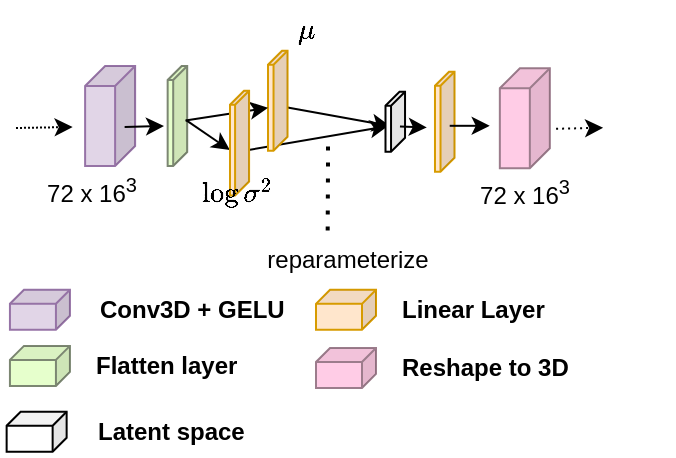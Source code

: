 <mxfile version="16.2.2" type="github"><diagram id="QJjx0-fPxzvcmYibJWj1" name="Page-1"><mxGraphModel dx="879" dy="480" grid="1" gridSize="10" guides="1" tooltips="1" connect="1" arrows="1" fold="1" page="1" pageScale="1" pageWidth="827" pageHeight="583" background="none" math="1" shadow="0"><root><mxCell id="0"/><mxCell id="1" parent="0"/><mxCell id="D3brpiPSZw9Llv10A2Zf-60" value="" style="shape=cube;whiteSpace=wrap;html=1;boundedLbl=1;backgroundOutline=1;darkOpacity=0.05;darkOpacity2=0.1;size=7;direction=east;flipH=1;fillColor=#ffe6cc;strokeColor=#d79b00;" parent="1" vertex="1"><mxGeometry x="473.49" y="182.88" width="9.77" height="50" as="geometry"/></mxCell><mxCell id="XhSUJVH7mqsBgUz_nKbS-15" value="" style="endArrow=classic;html=1;rounded=0;exitX=0.059;exitY=0.542;exitDx=0;exitDy=0;exitPerimeter=0;" edge="1" parent="1"><mxGeometry width="50" height="50" relative="1" as="geometry"><mxPoint x="378.794" y="222.25" as="sourcePoint"/><mxPoint x="450" y="210" as="targetPoint"/></mxGeometry></mxCell><mxCell id="XhSUJVH7mqsBgUz_nKbS-16" value="" style="endArrow=classic;html=1;rounded=0;exitX=0.059;exitY=0.542;exitDx=0;exitDy=0;exitPerimeter=0;" edge="1" parent="1"><mxGeometry width="50" height="50" relative="1" as="geometry"><mxPoint x="399.774" y="200.76" as="sourcePoint"/><mxPoint x="451" y="210" as="targetPoint"/></mxGeometry></mxCell><mxCell id="4f-DMQIj-ya-iA7LCkDa-26" value="" style="shape=cube;whiteSpace=wrap;html=1;boundedLbl=1;backgroundOutline=1;darkOpacity=0.05;darkOpacity2=0.1;size=7;direction=east;flipH=1;fillColor=#E6FFCC;strokeColor=#7C8772;" parent="1" vertex="1"><mxGeometry x="339.83" y="180" width="9.77" height="50" as="geometry"/></mxCell><mxCell id="4f-DMQIj-ya-iA7LCkDa-52" value="Linear Layer" style="text;html=1;strokeColor=none;fillColor=none;align=left;verticalAlign=middle;whiteSpace=wrap;rounded=0;fontStyle=1" parent="1" vertex="1"><mxGeometry x="455.0" y="289.96" width="138" height="23.88" as="geometry"/></mxCell><mxCell id="q16qMvtAuAjUv3j_tnUs-6" value="" style="shape=cube;whiteSpace=wrap;html=1;boundedLbl=1;backgroundOutline=1;darkOpacity=0.05;darkOpacity2=0.1;size=7;direction=east;flipH=1;fillColor=#ffe6cc;strokeColor=#d79b00;" parent="1" vertex="1"><mxGeometry x="414.0" y="291.9" width="30" height="20" as="geometry"/></mxCell><mxCell id="D3brpiPSZw9Llv10A2Zf-5" value="" style="shape=cube;whiteSpace=wrap;html=1;boundedLbl=1;backgroundOutline=1;darkOpacity=0.05;darkOpacity2=0.1;size=7;direction=east;flipH=1;fillColor=#e1d5e7;strokeColor=#9673a6;" parent="1" vertex="1"><mxGeometry x="260.97" y="291.86" width="30" height="20" as="geometry"/></mxCell><mxCell id="D3brpiPSZw9Llv10A2Zf-6" value="Conv3D + GELU" style="text;html=1;strokeColor=none;fillColor=none;align=left;verticalAlign=middle;whiteSpace=wrap;rounded=0;fontStyle=1" parent="1" vertex="1"><mxGeometry x="303.97" y="290" width="179.29" height="23.88" as="geometry"/></mxCell><mxCell id="D3brpiPSZw9Llv10A2Zf-13" value="" style="shape=cube;whiteSpace=wrap;html=1;boundedLbl=1;backgroundOutline=1;darkOpacity=0.05;darkOpacity2=0.1;size=10;direction=east;flipH=1;fillColor=#e1d5e7;strokeColor=#9673a6;" parent="1" vertex="1"><mxGeometry x="298.56" y="180" width="25" height="50" as="geometry"/></mxCell><mxCell id="D3brpiPSZw9Llv10A2Zf-15" value="" style="endArrow=classic;html=1;rounded=0;jumpStyle=sharp;dashed=1;dashPattern=1 1;" parent="1" edge="1"><mxGeometry width="50" height="50" relative="1" as="geometry"><mxPoint x="264" y="211" as="sourcePoint"/><mxPoint x="292.32" y="210.5" as="targetPoint"/></mxGeometry></mxCell><mxCell id="D3brpiPSZw9Llv10A2Zf-17" value="" style="shape=cube;whiteSpace=wrap;html=1;boundedLbl=1;backgroundOutline=1;darkOpacity=0.05;darkOpacity2=0.1;size=7;direction=east;flipH=1;" parent="1" vertex="1"><mxGeometry x="448.75" y="192.88" width="9.77" height="30" as="geometry"/></mxCell><mxCell id="D3brpiPSZw9Llv10A2Zf-18" value="72 x 16&lt;sup&gt;3&lt;/sup&gt;" style="text;html=1;strokeColor=none;fillColor=none;align=center;verticalAlign=middle;whiteSpace=wrap;rounded=0;" parent="1" vertex="1"><mxGeometry x="263.5" y="230" width="76.33" height="23" as="geometry"/></mxCell><mxCell id="D3brpiPSZw9Llv10A2Zf-37" value="" style="shape=cube;whiteSpace=wrap;html=1;boundedLbl=1;backgroundOutline=1;darkOpacity=0.05;darkOpacity2=0.1;size=7;direction=east;flipH=1;" parent="1" vertex="1"><mxGeometry x="259.32" y="352.86" width="30" height="20" as="geometry"/></mxCell><mxCell id="D3brpiPSZw9Llv10A2Zf-38" value="Latent space" style="text;html=1;strokeColor=none;fillColor=none;align=left;verticalAlign=middle;whiteSpace=wrap;rounded=0;fontStyle=1" parent="1" vertex="1"><mxGeometry x="303.32" y="350.92" width="179.29" height="23.88" as="geometry"/></mxCell><mxCell id="D3brpiPSZw9Llv10A2Zf-39" value="" style="endArrow=classic;html=1;rounded=0;" parent="1" edge="1"><mxGeometry width="50" height="50" relative="1" as="geometry"><mxPoint x="318.32" y="210.5" as="sourcePoint"/><mxPoint x="338" y="210" as="targetPoint"/></mxGeometry></mxCell><mxCell id="D3brpiPSZw9Llv10A2Zf-40" value="" style="endArrow=classic;html=1;rounded=0;entryX=0;entryY=0;entryDx=9.54;entryDy=29.69;entryPerimeter=0;exitX=0.059;exitY=0.542;exitDx=0;exitDy=0;exitPerimeter=0;" parent="1" edge="1" target="XhSUJVH7mqsBgUz_nKbS-6" source="4f-DMQIj-ya-iA7LCkDa-26"><mxGeometry width="50" height="50" relative="1" as="geometry"><mxPoint x="347.29" y="207.63" as="sourcePoint"/><mxPoint x="360.0" y="231.5" as="targetPoint"/></mxGeometry></mxCell><mxCell id="D3brpiPSZw9Llv10A2Zf-41" value="" style="endArrow=classic;html=1;rounded=0;" parent="1" edge="1"><mxGeometry width="50" height="50" relative="1" as="geometry"><mxPoint x="455.98" y="210.3" as="sourcePoint"/><mxPoint x="469.4" y="210.7" as="targetPoint"/></mxGeometry></mxCell><mxCell id="D3brpiPSZw9Llv10A2Zf-42" value="" style="endArrow=classic;html=1;rounded=0;" parent="1" edge="1"><mxGeometry width="50" height="50" relative="1" as="geometry"><mxPoint x="480.86" y="209.9" as="sourcePoint"/><mxPoint x="500.86" y="209.9" as="targetPoint"/></mxGeometry></mxCell><mxCell id="D3brpiPSZw9Llv10A2Zf-43" value="" style="endArrow=classic;html=1;rounded=0;dashed=1;dashPattern=1 2;" parent="1" edge="1"><mxGeometry width="50" height="50" relative="1" as="geometry"><mxPoint x="534.05" y="211.38" as="sourcePoint"/><mxPoint x="557.56" y="210.88" as="targetPoint"/></mxGeometry></mxCell><mxCell id="D3brpiPSZw9Llv10A2Zf-49" value="72 x 16&lt;sup&gt;3&lt;/sup&gt;" style="text;html=1;strokeColor=none;fillColor=none;align=center;verticalAlign=middle;whiteSpace=wrap;rounded=0;" parent="1" vertex="1"><mxGeometry x="484.07" y="232.88" width="68.7" height="20.25" as="geometry"/></mxCell><mxCell id="D3brpiPSZw9Llv10A2Zf-58" value="" style="shape=cube;whiteSpace=wrap;html=1;boundedLbl=1;backgroundOutline=1;darkOpacity=0.05;darkOpacity2=0.1;size=7;direction=east;flipH=1;fillColor=#ffe6cc;strokeColor=#d79b00;" parent="1" vertex="1"><mxGeometry x="390" y="172.38" width="9.77" height="50" as="geometry"/></mxCell><mxCell id="D3brpiPSZw9Llv10A2Zf-64" value="" style="shape=cube;whiteSpace=wrap;html=1;boundedLbl=1;backgroundOutline=1;darkOpacity=0.05;darkOpacity2=0.1;size=10;direction=east;flipH=1;fillColor=#FFCCE6;strokeColor=#9C7C8C;" parent="1" vertex="1"><mxGeometry x="505.92" y="181.13" width="25" height="50" as="geometry"/></mxCell><mxCell id="D3brpiPSZw9Llv10A2Zf-65" value="Flatten layer" style="text;html=1;strokeColor=none;fillColor=none;align=left;verticalAlign=middle;whiteSpace=wrap;rounded=0;fontStyle=1" parent="1" vertex="1"><mxGeometry x="301.97" y="318.0" width="138" height="23.88" as="geometry"/></mxCell><mxCell id="D3brpiPSZw9Llv10A2Zf-66" value="" style="shape=cube;whiteSpace=wrap;html=1;boundedLbl=1;backgroundOutline=1;darkOpacity=0.05;darkOpacity2=0.1;size=7;direction=east;flipH=1;fillColor=#E6FFCC;strokeColor=#7C8772;" parent="1" vertex="1"><mxGeometry x="260.97" y="319.94" width="30" height="20" as="geometry"/></mxCell><mxCell id="D3brpiPSZw9Llv10A2Zf-67" value="Reshape to 3D" style="text;html=1;strokeColor=none;fillColor=none;align=left;verticalAlign=middle;whiteSpace=wrap;rounded=0;fontStyle=1" parent="1" vertex="1"><mxGeometry x="455.0" y="319.04" width="138" height="23.88" as="geometry"/></mxCell><mxCell id="D3brpiPSZw9Llv10A2Zf-68" value="" style="shape=cube;whiteSpace=wrap;html=1;boundedLbl=1;backgroundOutline=1;darkOpacity=0.05;darkOpacity2=0.1;size=7;direction=east;flipH=1;fillColor=#FFCCE6;strokeColor=#9C7C8C;" parent="1" vertex="1"><mxGeometry x="414.0" y="320.98" width="30" height="20" as="geometry"/></mxCell><mxCell id="XhSUJVH7mqsBgUz_nKbS-5" value="" style="endArrow=classic;html=1;rounded=0;entryX=0;entryY=0;entryDx=9.77;entryDy=28.5;entryPerimeter=0;exitX=0.087;exitY=0.545;exitDx=0;exitDy=0;exitPerimeter=0;" edge="1" parent="1" source="4f-DMQIj-ya-iA7LCkDa-26" target="D3brpiPSZw9Llv10A2Zf-58"><mxGeometry width="50" height="50" relative="1" as="geometry"><mxPoint x="345" y="201" as="sourcePoint"/><mxPoint x="373.11" y="221" as="targetPoint"/></mxGeometry></mxCell><mxCell id="XhSUJVH7mqsBgUz_nKbS-6" value="" style="shape=cube;whiteSpace=wrap;html=1;boundedLbl=1;backgroundOutline=1;darkOpacity=0.05;darkOpacity2=0.1;size=7;direction=east;flipH=1;fillColor=#ffe6cc;strokeColor=#d79b00;" vertex="1" parent="1"><mxGeometry x="371" y="192.38" width="9.54" height="52.38" as="geometry"/></mxCell><mxCell id="XhSUJVH7mqsBgUz_nKbS-10" value="&amp;nbsp;\(\mu\)" style="text;html=1;strokeColor=none;fillColor=none;align=center;verticalAlign=middle;whiteSpace=wrap;rounded=0;" vertex="1" parent="1"><mxGeometry x="389.79" y="149.26" width="35.11" height="25.37" as="geometry"/></mxCell><mxCell id="XhSUJVH7mqsBgUz_nKbS-13" value="&amp;nbsp;\(\log{\sigma^2}\)" style="text;html=1;strokeColor=none;fillColor=none;align=center;verticalAlign=middle;whiteSpace=wrap;rounded=0;" vertex="1" parent="1"><mxGeometry x="354.89" y="230" width="35.11" height="25.37" as="geometry"/></mxCell><mxCell id="XhSUJVH7mqsBgUz_nKbS-18" style="rounded=0;jumpStyle=none;orthogonalLoop=1;jettySize=auto;html=1;dashed=1;dashPattern=1 1;strokeColor=none;" edge="1" parent="1" source="XhSUJVH7mqsBgUz_nKbS-17"><mxGeometry relative="1" as="geometry"><mxPoint x="429.98" y="220" as="targetPoint"/></mxGeometry></mxCell><mxCell id="XhSUJVH7mqsBgUz_nKbS-17" value="reparameterize" style="text;html=1;strokeColor=none;fillColor=none;align=center;verticalAlign=middle;whiteSpace=wrap;rounded=0;" vertex="1" parent="1"><mxGeometry x="399.98" y="262" width="60" height="30" as="geometry"/></mxCell><mxCell id="XhSUJVH7mqsBgUz_nKbS-19" value="" style="endArrow=none;dashed=1;html=1;dashPattern=1 3;strokeWidth=2;rounded=0;jumpStyle=none;exitX=0.331;exitY=0.01;exitDx=0;exitDy=0;exitPerimeter=0;" edge="1" parent="1" source="XhSUJVH7mqsBgUz_nKbS-17"><mxGeometry width="50" height="50" relative="1" as="geometry"><mxPoint x="400" y="280" as="sourcePoint"/><mxPoint x="420" y="220" as="targetPoint"/><Array as="points"><mxPoint x="420" y="230"/></Array></mxGeometry></mxCell></root></mxGraphModel></diagram></mxfile>
